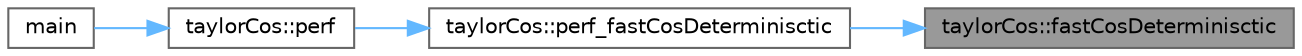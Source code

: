 digraph "taylorCos::fastCosDeterminisctic"
{
 // LATEX_PDF_SIZE
  bgcolor="transparent";
  edge [fontname=Helvetica,fontsize=10,labelfontname=Helvetica,labelfontsize=10];
  node [fontname=Helvetica,fontsize=10,shape=box,height=0.2,width=0.4];
  rankdir="RL";
  Node1 [id="Node000001",label="taylorCos::fastCosDeterminisctic",height=0.2,width=0.4,color="gray40", fillcolor="grey60", style="filled", fontcolor="black",tooltip=" "];
  Node1 -> Node2 [id="edge1_Node000001_Node000002",dir="back",color="steelblue1",style="solid",tooltip=" "];
  Node2 [id="Node000002",label="taylorCos::perf_fastCosDeterminisctic",height=0.2,width=0.4,color="grey40", fillcolor="white", style="filled",URL="$namespacetaylor_cos.html#af77b46d5ed70a13af7fbf14b65da13da",tooltip=" "];
  Node2 -> Node3 [id="edge2_Node000002_Node000003",dir="back",color="steelblue1",style="solid",tooltip=" "];
  Node3 [id="Node000003",label="taylorCos::perf",height=0.2,width=0.4,color="grey40", fillcolor="white", style="filled",URL="$namespacetaylor_cos.html#aa719b0f9bc9631823140e178c4eeb82b",tooltip=" "];
  Node3 -> Node4 [id="edge3_Node000003_Node000004",dir="back",color="steelblue1",style="solid",tooltip=" "];
  Node4 [id="Node000004",label="main",height=0.2,width=0.4,color="grey40", fillcolor="white", style="filled",URL="$_classes_2lib_2glm_2test_2gtx_2gtx__fast__trigonometry_8cpp.html#ae66f6b31b5ad750f1fe042a706a4e3d4",tooltip=" "];
}
